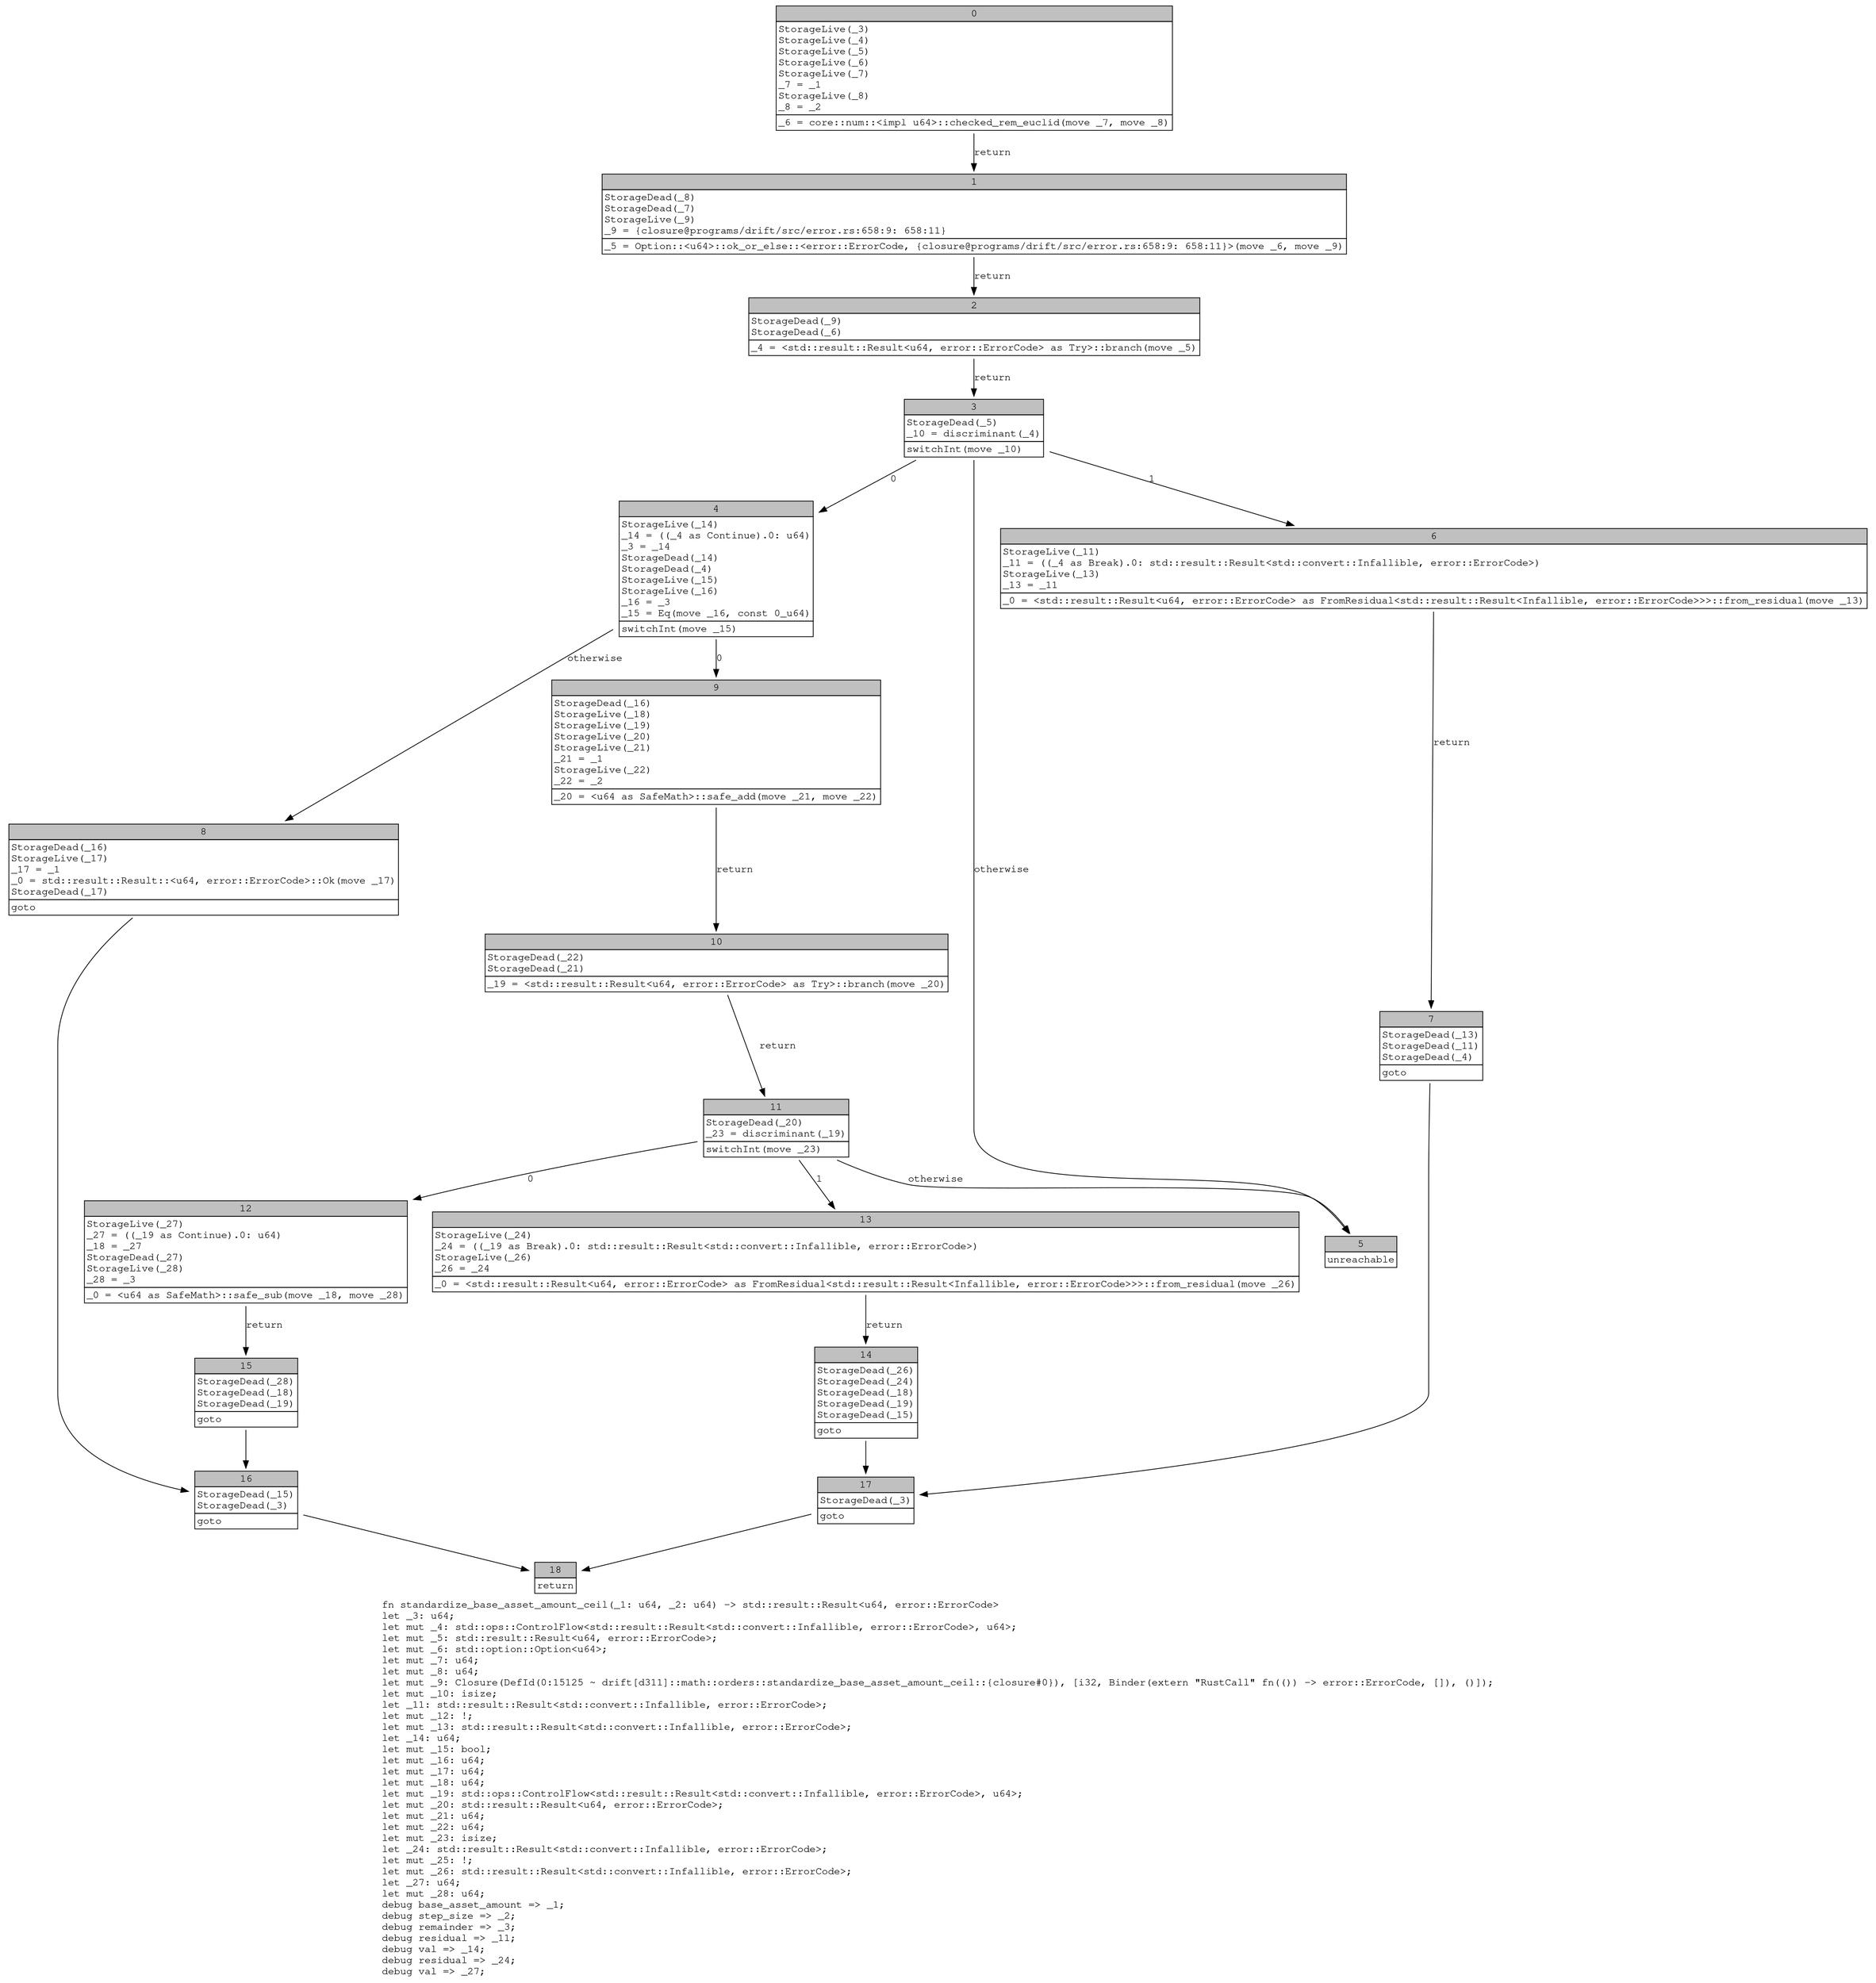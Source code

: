 digraph Mir_0_2592 {
    graph [fontname="Courier, monospace"];
    node [fontname="Courier, monospace"];
    edge [fontname="Courier, monospace"];
    label=<fn standardize_base_asset_amount_ceil(_1: u64, _2: u64) -&gt; std::result::Result&lt;u64, error::ErrorCode&gt;<br align="left"/>let _3: u64;<br align="left"/>let mut _4: std::ops::ControlFlow&lt;std::result::Result&lt;std::convert::Infallible, error::ErrorCode&gt;, u64&gt;;<br align="left"/>let mut _5: std::result::Result&lt;u64, error::ErrorCode&gt;;<br align="left"/>let mut _6: std::option::Option&lt;u64&gt;;<br align="left"/>let mut _7: u64;<br align="left"/>let mut _8: u64;<br align="left"/>let mut _9: Closure(DefId(0:15125 ~ drift[d311]::math::orders::standardize_base_asset_amount_ceil::{closure#0}), [i32, Binder(extern &quot;RustCall&quot; fn(()) -&gt; error::ErrorCode, []), ()]);<br align="left"/>let mut _10: isize;<br align="left"/>let _11: std::result::Result&lt;std::convert::Infallible, error::ErrorCode&gt;;<br align="left"/>let mut _12: !;<br align="left"/>let mut _13: std::result::Result&lt;std::convert::Infallible, error::ErrorCode&gt;;<br align="left"/>let _14: u64;<br align="left"/>let mut _15: bool;<br align="left"/>let mut _16: u64;<br align="left"/>let mut _17: u64;<br align="left"/>let mut _18: u64;<br align="left"/>let mut _19: std::ops::ControlFlow&lt;std::result::Result&lt;std::convert::Infallible, error::ErrorCode&gt;, u64&gt;;<br align="left"/>let mut _20: std::result::Result&lt;u64, error::ErrorCode&gt;;<br align="left"/>let mut _21: u64;<br align="left"/>let mut _22: u64;<br align="left"/>let mut _23: isize;<br align="left"/>let _24: std::result::Result&lt;std::convert::Infallible, error::ErrorCode&gt;;<br align="left"/>let mut _25: !;<br align="left"/>let mut _26: std::result::Result&lt;std::convert::Infallible, error::ErrorCode&gt;;<br align="left"/>let _27: u64;<br align="left"/>let mut _28: u64;<br align="left"/>debug base_asset_amount =&gt; _1;<br align="left"/>debug step_size =&gt; _2;<br align="left"/>debug remainder =&gt; _3;<br align="left"/>debug residual =&gt; _11;<br align="left"/>debug val =&gt; _14;<br align="left"/>debug residual =&gt; _24;<br align="left"/>debug val =&gt; _27;<br align="left"/>>;
    bb0__0_2592 [shape="none", label=<<table border="0" cellborder="1" cellspacing="0"><tr><td bgcolor="gray" align="center" colspan="1">0</td></tr><tr><td align="left" balign="left">StorageLive(_3)<br/>StorageLive(_4)<br/>StorageLive(_5)<br/>StorageLive(_6)<br/>StorageLive(_7)<br/>_7 = _1<br/>StorageLive(_8)<br/>_8 = _2<br/></td></tr><tr><td align="left">_6 = core::num::&lt;impl u64&gt;::checked_rem_euclid(move _7, move _8)</td></tr></table>>];
    bb1__0_2592 [shape="none", label=<<table border="0" cellborder="1" cellspacing="0"><tr><td bgcolor="gray" align="center" colspan="1">1</td></tr><tr><td align="left" balign="left">StorageDead(_8)<br/>StorageDead(_7)<br/>StorageLive(_9)<br/>_9 = {closure@programs/drift/src/error.rs:658:9: 658:11}<br/></td></tr><tr><td align="left">_5 = Option::&lt;u64&gt;::ok_or_else::&lt;error::ErrorCode, {closure@programs/drift/src/error.rs:658:9: 658:11}&gt;(move _6, move _9)</td></tr></table>>];
    bb2__0_2592 [shape="none", label=<<table border="0" cellborder="1" cellspacing="0"><tr><td bgcolor="gray" align="center" colspan="1">2</td></tr><tr><td align="left" balign="left">StorageDead(_9)<br/>StorageDead(_6)<br/></td></tr><tr><td align="left">_4 = &lt;std::result::Result&lt;u64, error::ErrorCode&gt; as Try&gt;::branch(move _5)</td></tr></table>>];
    bb3__0_2592 [shape="none", label=<<table border="0" cellborder="1" cellspacing="0"><tr><td bgcolor="gray" align="center" colspan="1">3</td></tr><tr><td align="left" balign="left">StorageDead(_5)<br/>_10 = discriminant(_4)<br/></td></tr><tr><td align="left">switchInt(move _10)</td></tr></table>>];
    bb4__0_2592 [shape="none", label=<<table border="0" cellborder="1" cellspacing="0"><tr><td bgcolor="gray" align="center" colspan="1">4</td></tr><tr><td align="left" balign="left">StorageLive(_14)<br/>_14 = ((_4 as Continue).0: u64)<br/>_3 = _14<br/>StorageDead(_14)<br/>StorageDead(_4)<br/>StorageLive(_15)<br/>StorageLive(_16)<br/>_16 = _3<br/>_15 = Eq(move _16, const 0_u64)<br/></td></tr><tr><td align="left">switchInt(move _15)</td></tr></table>>];
    bb5__0_2592 [shape="none", label=<<table border="0" cellborder="1" cellspacing="0"><tr><td bgcolor="gray" align="center" colspan="1">5</td></tr><tr><td align="left">unreachable</td></tr></table>>];
    bb6__0_2592 [shape="none", label=<<table border="0" cellborder="1" cellspacing="0"><tr><td bgcolor="gray" align="center" colspan="1">6</td></tr><tr><td align="left" balign="left">StorageLive(_11)<br/>_11 = ((_4 as Break).0: std::result::Result&lt;std::convert::Infallible, error::ErrorCode&gt;)<br/>StorageLive(_13)<br/>_13 = _11<br/></td></tr><tr><td align="left">_0 = &lt;std::result::Result&lt;u64, error::ErrorCode&gt; as FromResidual&lt;std::result::Result&lt;Infallible, error::ErrorCode&gt;&gt;&gt;::from_residual(move _13)</td></tr></table>>];
    bb7__0_2592 [shape="none", label=<<table border="0" cellborder="1" cellspacing="0"><tr><td bgcolor="gray" align="center" colspan="1">7</td></tr><tr><td align="left" balign="left">StorageDead(_13)<br/>StorageDead(_11)<br/>StorageDead(_4)<br/></td></tr><tr><td align="left">goto</td></tr></table>>];
    bb8__0_2592 [shape="none", label=<<table border="0" cellborder="1" cellspacing="0"><tr><td bgcolor="gray" align="center" colspan="1">8</td></tr><tr><td align="left" balign="left">StorageDead(_16)<br/>StorageLive(_17)<br/>_17 = _1<br/>_0 = std::result::Result::&lt;u64, error::ErrorCode&gt;::Ok(move _17)<br/>StorageDead(_17)<br/></td></tr><tr><td align="left">goto</td></tr></table>>];
    bb9__0_2592 [shape="none", label=<<table border="0" cellborder="1" cellspacing="0"><tr><td bgcolor="gray" align="center" colspan="1">9</td></tr><tr><td align="left" balign="left">StorageDead(_16)<br/>StorageLive(_18)<br/>StorageLive(_19)<br/>StorageLive(_20)<br/>StorageLive(_21)<br/>_21 = _1<br/>StorageLive(_22)<br/>_22 = _2<br/></td></tr><tr><td align="left">_20 = &lt;u64 as SafeMath&gt;::safe_add(move _21, move _22)</td></tr></table>>];
    bb10__0_2592 [shape="none", label=<<table border="0" cellborder="1" cellspacing="0"><tr><td bgcolor="gray" align="center" colspan="1">10</td></tr><tr><td align="left" balign="left">StorageDead(_22)<br/>StorageDead(_21)<br/></td></tr><tr><td align="left">_19 = &lt;std::result::Result&lt;u64, error::ErrorCode&gt; as Try&gt;::branch(move _20)</td></tr></table>>];
    bb11__0_2592 [shape="none", label=<<table border="0" cellborder="1" cellspacing="0"><tr><td bgcolor="gray" align="center" colspan="1">11</td></tr><tr><td align="left" balign="left">StorageDead(_20)<br/>_23 = discriminant(_19)<br/></td></tr><tr><td align="left">switchInt(move _23)</td></tr></table>>];
    bb12__0_2592 [shape="none", label=<<table border="0" cellborder="1" cellspacing="0"><tr><td bgcolor="gray" align="center" colspan="1">12</td></tr><tr><td align="left" balign="left">StorageLive(_27)<br/>_27 = ((_19 as Continue).0: u64)<br/>_18 = _27<br/>StorageDead(_27)<br/>StorageLive(_28)<br/>_28 = _3<br/></td></tr><tr><td align="left">_0 = &lt;u64 as SafeMath&gt;::safe_sub(move _18, move _28)</td></tr></table>>];
    bb13__0_2592 [shape="none", label=<<table border="0" cellborder="1" cellspacing="0"><tr><td bgcolor="gray" align="center" colspan="1">13</td></tr><tr><td align="left" balign="left">StorageLive(_24)<br/>_24 = ((_19 as Break).0: std::result::Result&lt;std::convert::Infallible, error::ErrorCode&gt;)<br/>StorageLive(_26)<br/>_26 = _24<br/></td></tr><tr><td align="left">_0 = &lt;std::result::Result&lt;u64, error::ErrorCode&gt; as FromResidual&lt;std::result::Result&lt;Infallible, error::ErrorCode&gt;&gt;&gt;::from_residual(move _26)</td></tr></table>>];
    bb14__0_2592 [shape="none", label=<<table border="0" cellborder="1" cellspacing="0"><tr><td bgcolor="gray" align="center" colspan="1">14</td></tr><tr><td align="left" balign="left">StorageDead(_26)<br/>StorageDead(_24)<br/>StorageDead(_18)<br/>StorageDead(_19)<br/>StorageDead(_15)<br/></td></tr><tr><td align="left">goto</td></tr></table>>];
    bb15__0_2592 [shape="none", label=<<table border="0" cellborder="1" cellspacing="0"><tr><td bgcolor="gray" align="center" colspan="1">15</td></tr><tr><td align="left" balign="left">StorageDead(_28)<br/>StorageDead(_18)<br/>StorageDead(_19)<br/></td></tr><tr><td align="left">goto</td></tr></table>>];
    bb16__0_2592 [shape="none", label=<<table border="0" cellborder="1" cellspacing="0"><tr><td bgcolor="gray" align="center" colspan="1">16</td></tr><tr><td align="left" balign="left">StorageDead(_15)<br/>StorageDead(_3)<br/></td></tr><tr><td align="left">goto</td></tr></table>>];
    bb17__0_2592 [shape="none", label=<<table border="0" cellborder="1" cellspacing="0"><tr><td bgcolor="gray" align="center" colspan="1">17</td></tr><tr><td align="left" balign="left">StorageDead(_3)<br/></td></tr><tr><td align="left">goto</td></tr></table>>];
    bb18__0_2592 [shape="none", label=<<table border="0" cellborder="1" cellspacing="0"><tr><td bgcolor="gray" align="center" colspan="1">18</td></tr><tr><td align="left">return</td></tr></table>>];
    bb0__0_2592 -> bb1__0_2592 [label="return"];
    bb1__0_2592 -> bb2__0_2592 [label="return"];
    bb2__0_2592 -> bb3__0_2592 [label="return"];
    bb3__0_2592 -> bb4__0_2592 [label="0"];
    bb3__0_2592 -> bb6__0_2592 [label="1"];
    bb3__0_2592 -> bb5__0_2592 [label="otherwise"];
    bb4__0_2592 -> bb9__0_2592 [label="0"];
    bb4__0_2592 -> bb8__0_2592 [label="otherwise"];
    bb6__0_2592 -> bb7__0_2592 [label="return"];
    bb7__0_2592 -> bb17__0_2592 [label=""];
    bb8__0_2592 -> bb16__0_2592 [label=""];
    bb9__0_2592 -> bb10__0_2592 [label="return"];
    bb10__0_2592 -> bb11__0_2592 [label="return"];
    bb11__0_2592 -> bb12__0_2592 [label="0"];
    bb11__0_2592 -> bb13__0_2592 [label="1"];
    bb11__0_2592 -> bb5__0_2592 [label="otherwise"];
    bb12__0_2592 -> bb15__0_2592 [label="return"];
    bb13__0_2592 -> bb14__0_2592 [label="return"];
    bb14__0_2592 -> bb17__0_2592 [label=""];
    bb15__0_2592 -> bb16__0_2592 [label=""];
    bb16__0_2592 -> bb18__0_2592 [label=""];
    bb17__0_2592 -> bb18__0_2592 [label=""];
}
